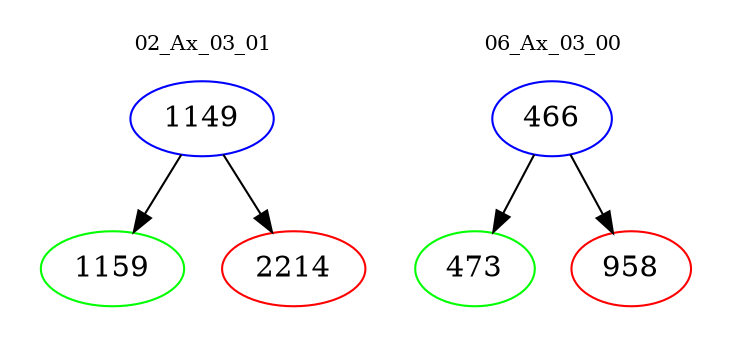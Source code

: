 digraph{
subgraph cluster_0 {
color = white
label = "02_Ax_03_01";
fontsize=10;
T0_1149 [label="1149", color="blue"]
T0_1149 -> T0_1159 [color="black"]
T0_1159 [label="1159", color="green"]
T0_1149 -> T0_2214 [color="black"]
T0_2214 [label="2214", color="red"]
}
subgraph cluster_1 {
color = white
label = "06_Ax_03_00";
fontsize=10;
T1_466 [label="466", color="blue"]
T1_466 -> T1_473 [color="black"]
T1_473 [label="473", color="green"]
T1_466 -> T1_958 [color="black"]
T1_958 [label="958", color="red"]
}
}
